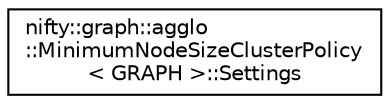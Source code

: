 digraph "Graphical Class Hierarchy"
{
  edge [fontname="Helvetica",fontsize="10",labelfontname="Helvetica",labelfontsize="10"];
  node [fontname="Helvetica",fontsize="10",shape=record];
  rankdir="LR";
  Node1 [label="nifty::graph::agglo\l::MinimumNodeSizeClusterPolicy\l\< GRAPH \>::Settings",height=0.2,width=0.4,color="black", fillcolor="white", style="filled",URL="$structnifty_1_1graph_1_1agglo_1_1MinimumNodeSizeClusterPolicy_1_1Settings.html"];
}
